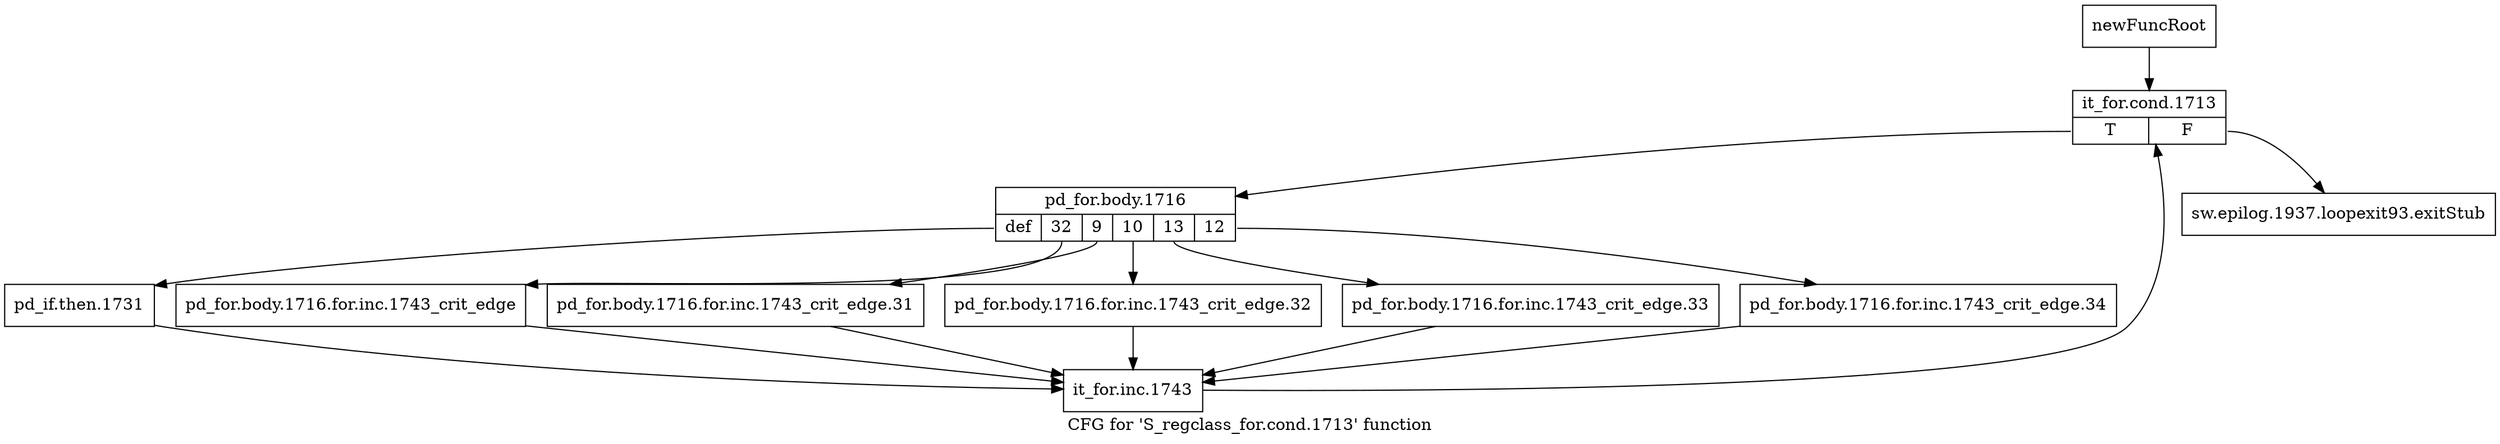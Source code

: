 digraph "CFG for 'S_regclass_for.cond.1713' function" {
	label="CFG for 'S_regclass_for.cond.1713' function";

	Node0x5236200 [shape=record,label="{newFuncRoot}"];
	Node0x5236200 -> Node0x5236760;
	Node0x5236250 [shape=record,label="{sw.epilog.1937.loopexit93.exitStub}"];
	Node0x5236760 [shape=record,label="{it_for.cond.1713|{<s0>T|<s1>F}}"];
	Node0x5236760:s0 -> Node0x52367b0;
	Node0x5236760:s1 -> Node0x5236250;
	Node0x52367b0 [shape=record,label="{pd_for.body.1716|{<s0>def|<s1>32|<s2>9|<s3>10|<s4>13|<s5>12}}"];
	Node0x52367b0:s0 -> Node0x5236990;
	Node0x52367b0:s1 -> Node0x5236940;
	Node0x52367b0:s2 -> Node0x52368f0;
	Node0x52367b0:s3 -> Node0x52368a0;
	Node0x52367b0:s4 -> Node0x5236850;
	Node0x52367b0:s5 -> Node0x5236800;
	Node0x5236800 [shape=record,label="{pd_for.body.1716.for.inc.1743_crit_edge.34}"];
	Node0x5236800 -> Node0x52369e0;
	Node0x5236850 [shape=record,label="{pd_for.body.1716.for.inc.1743_crit_edge.33}"];
	Node0x5236850 -> Node0x52369e0;
	Node0x52368a0 [shape=record,label="{pd_for.body.1716.for.inc.1743_crit_edge.32}"];
	Node0x52368a0 -> Node0x52369e0;
	Node0x52368f0 [shape=record,label="{pd_for.body.1716.for.inc.1743_crit_edge.31}"];
	Node0x52368f0 -> Node0x52369e0;
	Node0x5236940 [shape=record,label="{pd_for.body.1716.for.inc.1743_crit_edge}"];
	Node0x5236940 -> Node0x52369e0;
	Node0x5236990 [shape=record,label="{pd_if.then.1731}"];
	Node0x5236990 -> Node0x52369e0;
	Node0x52369e0 [shape=record,label="{it_for.inc.1743}"];
	Node0x52369e0 -> Node0x5236760;
}
